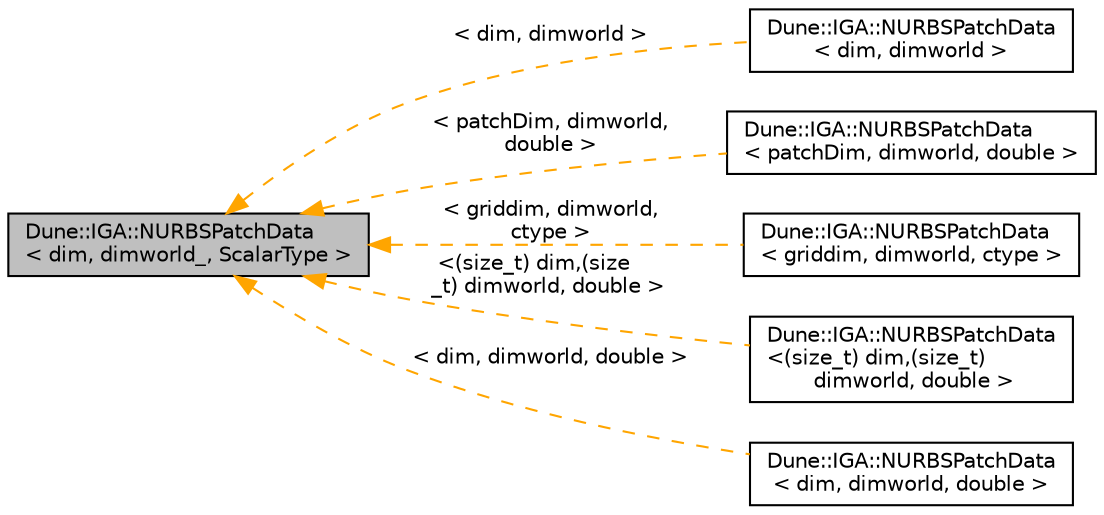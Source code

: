 digraph "Dune::IGA::NURBSPatchData&lt; dim, dimworld_, ScalarType &gt;"
{
 // LATEX_PDF_SIZE
  edge [fontname="Helvetica",fontsize="10",labelfontname="Helvetica",labelfontsize="10"];
  node [fontname="Helvetica",fontsize="10",shape=record];
  rankdir="LR";
  Node1 [label="Dune::IGA::NURBSPatchData\l\< dim, dimworld_, ScalarType \>",height=0.2,width=0.4,color="black", fillcolor="grey75", style="filled", fontcolor="black",tooltip="class that holds all data regarding the NURBS structure"];
  Node1 -> Node2 [dir="back",color="orange",fontsize="10",style="dashed",label=" \< dim, dimworld \>" ,fontname="Helvetica"];
  Node2 [label="Dune::IGA::NURBSPatchData\l\< dim, dimworld \>",height=0.2,width=0.4,color="black", fillcolor="white", style="filled",URL="$dc/d64/a01140.html",tooltip=" "];
  Node1 -> Node3 [dir="back",color="orange",fontsize="10",style="dashed",label=" \< patchDim, dimworld,\l double \>" ,fontname="Helvetica"];
  Node3 [label="Dune::IGA::NURBSPatchData\l\< patchDim, dimworld, double \>",height=0.2,width=0.4,color="black", fillcolor="white", style="filled",URL="$dc/d64/a01140.html",tooltip=" "];
  Node1 -> Node4 [dir="back",color="orange",fontsize="10",style="dashed",label=" \< griddim, dimworld,\l ctype \>" ,fontname="Helvetica"];
  Node4 [label="Dune::IGA::NURBSPatchData\l\< griddim, dimworld, ctype \>",height=0.2,width=0.4,color="black", fillcolor="white", style="filled",URL="$dc/d64/a01140.html",tooltip=" "];
  Node1 -> Node5 [dir="back",color="orange",fontsize="10",style="dashed",label=" \<(size_t) dim,(size\l_t) dimworld, double \>" ,fontname="Helvetica"];
  Node5 [label="Dune::IGA::NURBSPatchData\l\<(size_t) dim,(size_t)\l dimworld, double \>",height=0.2,width=0.4,color="black", fillcolor="white", style="filled",URL="$dc/d64/a01140.html",tooltip=" "];
  Node1 -> Node6 [dir="back",color="orange",fontsize="10",style="dashed",label=" \< dim, dimworld, double \>" ,fontname="Helvetica"];
  Node6 [label="Dune::IGA::NURBSPatchData\l\< dim, dimworld, double \>",height=0.2,width=0.4,color="black", fillcolor="white", style="filled",URL="$dc/d64/a01140.html",tooltip=" "];
}
